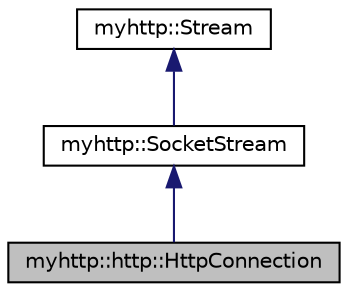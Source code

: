 digraph "myhttp::http::HttpConnection"
{
 // LATEX_PDF_SIZE
  edge [fontname="Helvetica",fontsize="10",labelfontname="Helvetica",labelfontsize="10"];
  node [fontname="Helvetica",fontsize="10",shape=record];
  Node1 [label="myhttp::http::HttpConnection",height=0.2,width=0.4,color="black", fillcolor="grey75", style="filled", fontcolor="black",tooltip="HTTP客户端类"];
  Node2 -> Node1 [dir="back",color="midnightblue",fontsize="10",style="solid",fontname="Helvetica"];
  Node2 [label="myhttp::SocketStream",height=0.2,width=0.4,color="black", fillcolor="white", style="filled",URL="$classmyhttp_1_1SocketStream.html",tooltip="Socket流"];
  Node3 -> Node2 [dir="back",color="midnightblue",fontsize="10",style="solid",fontname="Helvetica"];
  Node3 [label="myhttp::Stream",height=0.2,width=0.4,color="black", fillcolor="white", style="filled",URL="$classmyhttp_1_1Stream.html",tooltip="流结构"];
}
